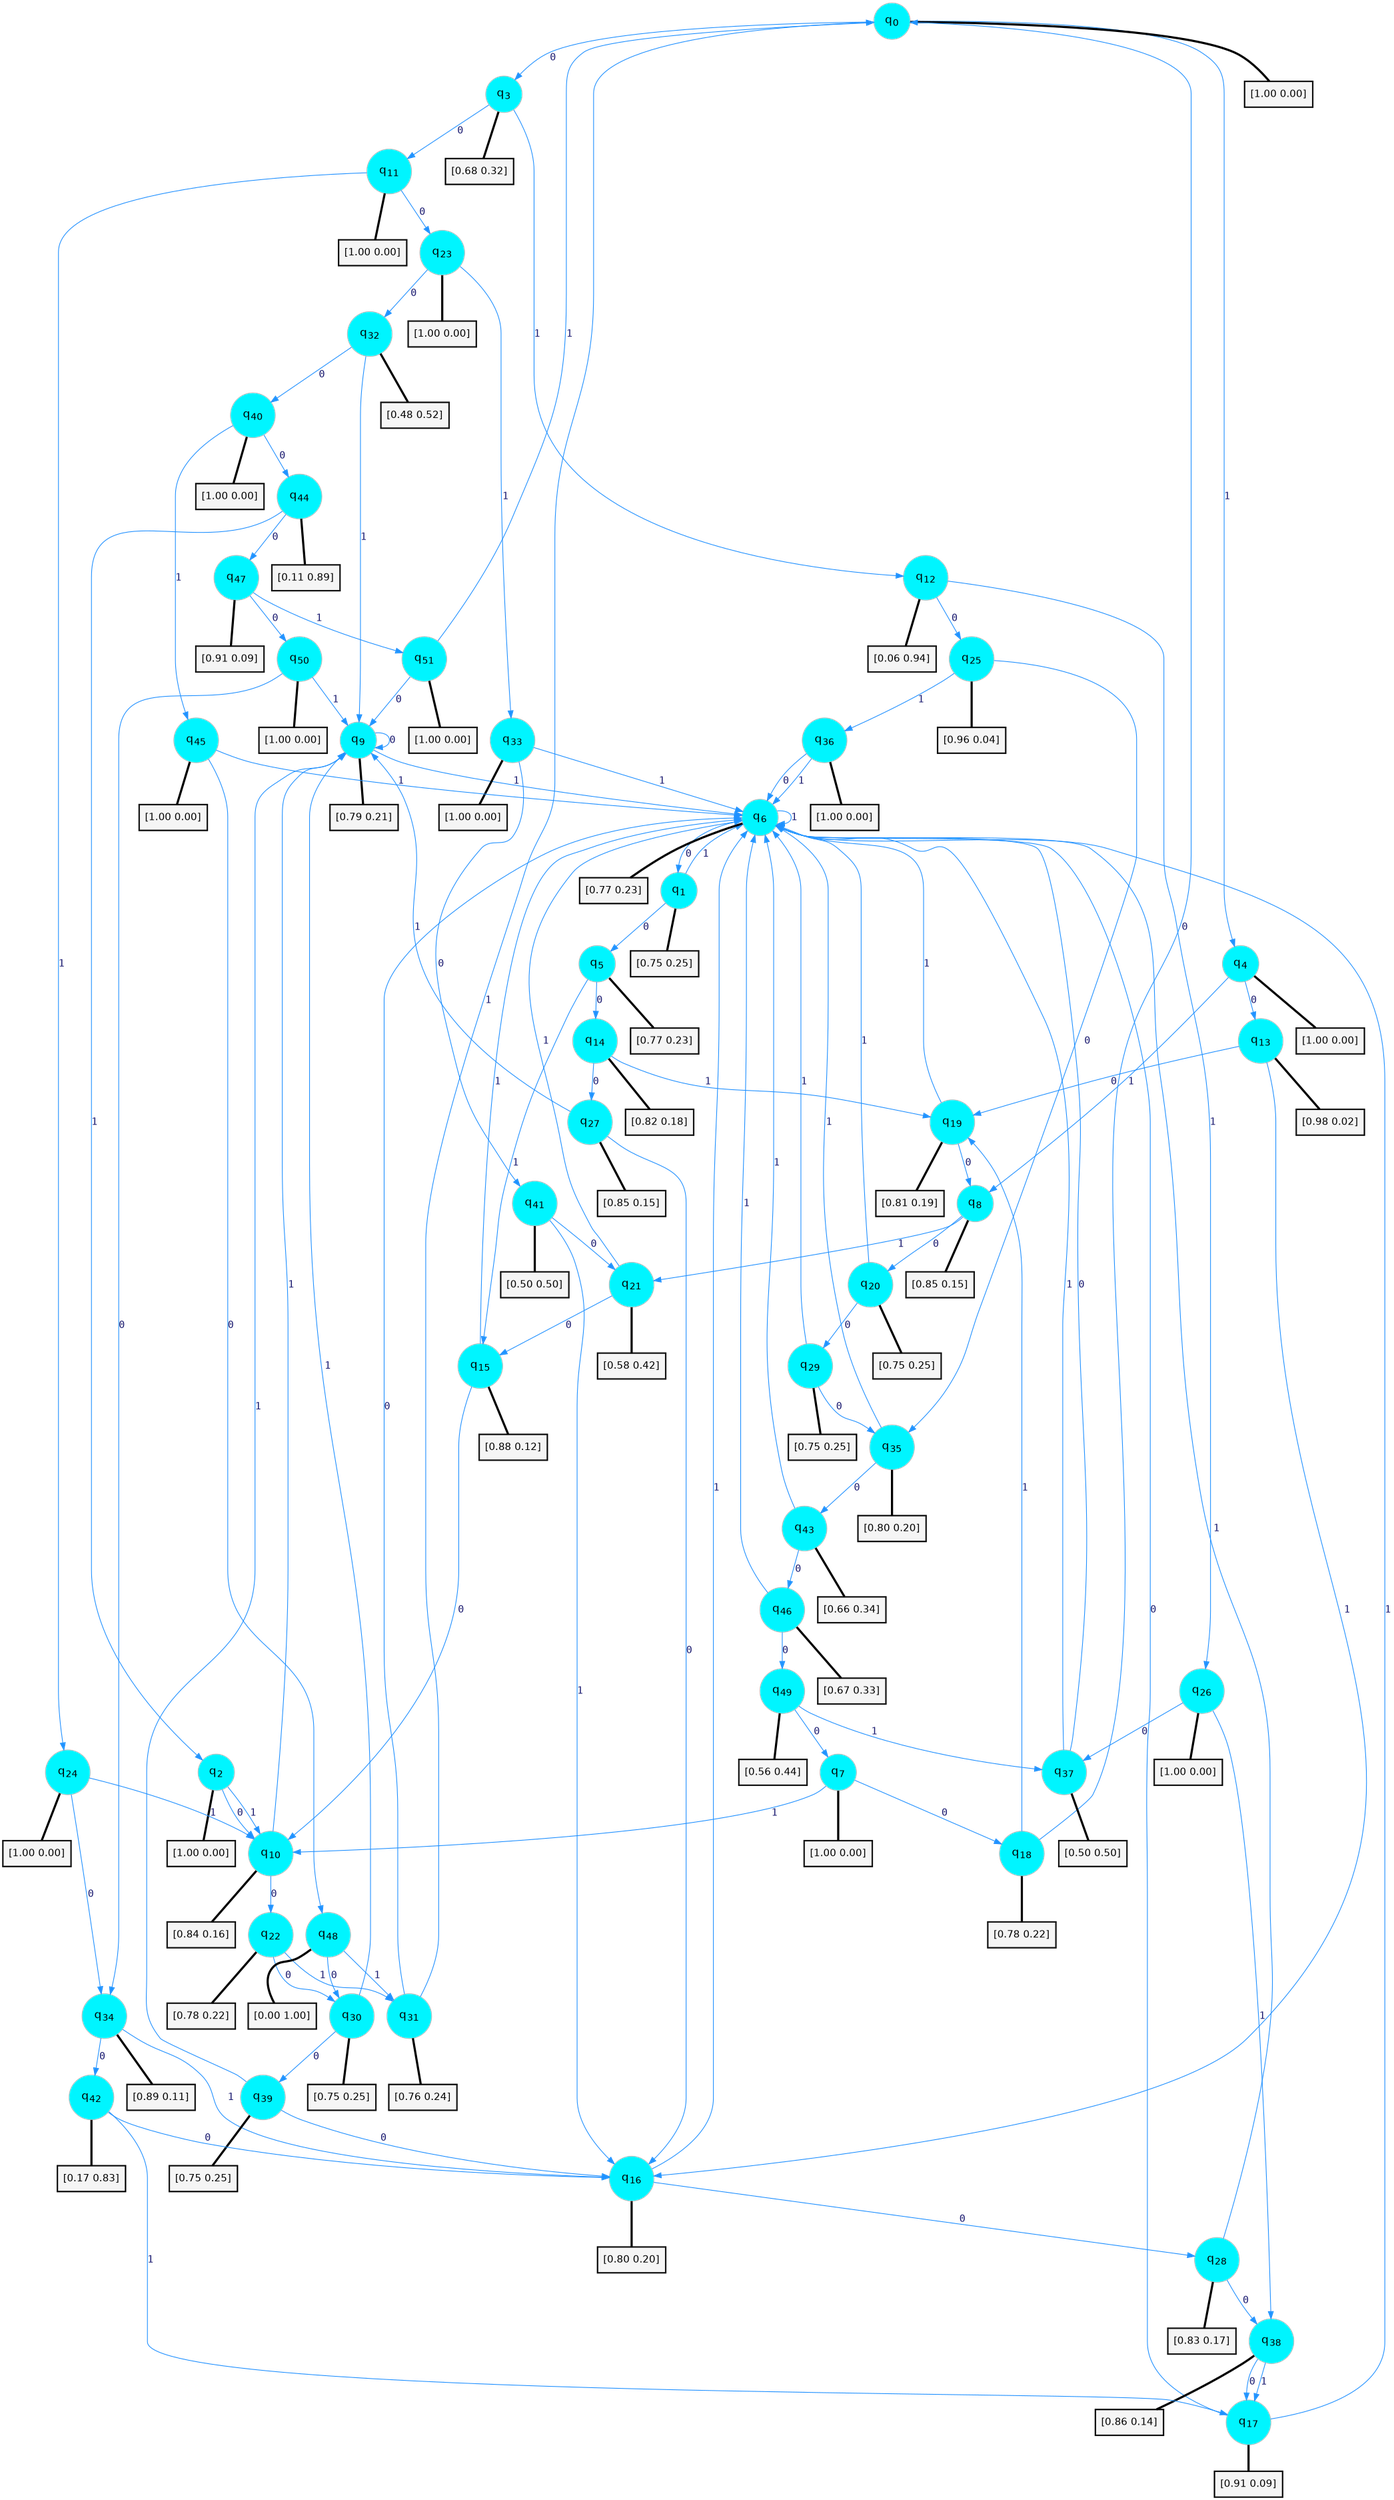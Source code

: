 digraph G {
graph [
bgcolor=transparent, dpi=300, rankdir=TD, size="40,25"];
node [
color=gray, fillcolor=turquoise1, fontcolor=black, fontname=Helvetica, fontsize=16, fontweight=bold, shape=circle, style=filled];
edge [
arrowsize=1, color=dodgerblue1, fontcolor=midnightblue, fontname=courier, fontweight=bold, penwidth=1, style=solid, weight=20];
0[label=<q<SUB>0</SUB>>];
1[label=<q<SUB>1</SUB>>];
2[label=<q<SUB>2</SUB>>];
3[label=<q<SUB>3</SUB>>];
4[label=<q<SUB>4</SUB>>];
5[label=<q<SUB>5</SUB>>];
6[label=<q<SUB>6</SUB>>];
7[label=<q<SUB>7</SUB>>];
8[label=<q<SUB>8</SUB>>];
9[label=<q<SUB>9</SUB>>];
10[label=<q<SUB>10</SUB>>];
11[label=<q<SUB>11</SUB>>];
12[label=<q<SUB>12</SUB>>];
13[label=<q<SUB>13</SUB>>];
14[label=<q<SUB>14</SUB>>];
15[label=<q<SUB>15</SUB>>];
16[label=<q<SUB>16</SUB>>];
17[label=<q<SUB>17</SUB>>];
18[label=<q<SUB>18</SUB>>];
19[label=<q<SUB>19</SUB>>];
20[label=<q<SUB>20</SUB>>];
21[label=<q<SUB>21</SUB>>];
22[label=<q<SUB>22</SUB>>];
23[label=<q<SUB>23</SUB>>];
24[label=<q<SUB>24</SUB>>];
25[label=<q<SUB>25</SUB>>];
26[label=<q<SUB>26</SUB>>];
27[label=<q<SUB>27</SUB>>];
28[label=<q<SUB>28</SUB>>];
29[label=<q<SUB>29</SUB>>];
30[label=<q<SUB>30</SUB>>];
31[label=<q<SUB>31</SUB>>];
32[label=<q<SUB>32</SUB>>];
33[label=<q<SUB>33</SUB>>];
34[label=<q<SUB>34</SUB>>];
35[label=<q<SUB>35</SUB>>];
36[label=<q<SUB>36</SUB>>];
37[label=<q<SUB>37</SUB>>];
38[label=<q<SUB>38</SUB>>];
39[label=<q<SUB>39</SUB>>];
40[label=<q<SUB>40</SUB>>];
41[label=<q<SUB>41</SUB>>];
42[label=<q<SUB>42</SUB>>];
43[label=<q<SUB>43</SUB>>];
44[label=<q<SUB>44</SUB>>];
45[label=<q<SUB>45</SUB>>];
46[label=<q<SUB>46</SUB>>];
47[label=<q<SUB>47</SUB>>];
48[label=<q<SUB>48</SUB>>];
49[label=<q<SUB>49</SUB>>];
50[label=<q<SUB>50</SUB>>];
51[label=<q<SUB>51</SUB>>];
52[label="[1.00 0.00]", shape=box,fontcolor=black, fontname=Helvetica, fontsize=14, penwidth=2, fillcolor=whitesmoke,color=black];
53[label="[0.75 0.25]", shape=box,fontcolor=black, fontname=Helvetica, fontsize=14, penwidth=2, fillcolor=whitesmoke,color=black];
54[label="[1.00 0.00]", shape=box,fontcolor=black, fontname=Helvetica, fontsize=14, penwidth=2, fillcolor=whitesmoke,color=black];
55[label="[0.68 0.32]", shape=box,fontcolor=black, fontname=Helvetica, fontsize=14, penwidth=2, fillcolor=whitesmoke,color=black];
56[label="[1.00 0.00]", shape=box,fontcolor=black, fontname=Helvetica, fontsize=14, penwidth=2, fillcolor=whitesmoke,color=black];
57[label="[0.77 0.23]", shape=box,fontcolor=black, fontname=Helvetica, fontsize=14, penwidth=2, fillcolor=whitesmoke,color=black];
58[label="[0.77 0.23]", shape=box,fontcolor=black, fontname=Helvetica, fontsize=14, penwidth=2, fillcolor=whitesmoke,color=black];
59[label="[1.00 0.00]", shape=box,fontcolor=black, fontname=Helvetica, fontsize=14, penwidth=2, fillcolor=whitesmoke,color=black];
60[label="[0.85 0.15]", shape=box,fontcolor=black, fontname=Helvetica, fontsize=14, penwidth=2, fillcolor=whitesmoke,color=black];
61[label="[0.79 0.21]", shape=box,fontcolor=black, fontname=Helvetica, fontsize=14, penwidth=2, fillcolor=whitesmoke,color=black];
62[label="[0.84 0.16]", shape=box,fontcolor=black, fontname=Helvetica, fontsize=14, penwidth=2, fillcolor=whitesmoke,color=black];
63[label="[1.00 0.00]", shape=box,fontcolor=black, fontname=Helvetica, fontsize=14, penwidth=2, fillcolor=whitesmoke,color=black];
64[label="[0.06 0.94]", shape=box,fontcolor=black, fontname=Helvetica, fontsize=14, penwidth=2, fillcolor=whitesmoke,color=black];
65[label="[0.98 0.02]", shape=box,fontcolor=black, fontname=Helvetica, fontsize=14, penwidth=2, fillcolor=whitesmoke,color=black];
66[label="[0.82 0.18]", shape=box,fontcolor=black, fontname=Helvetica, fontsize=14, penwidth=2, fillcolor=whitesmoke,color=black];
67[label="[0.88 0.12]", shape=box,fontcolor=black, fontname=Helvetica, fontsize=14, penwidth=2, fillcolor=whitesmoke,color=black];
68[label="[0.80 0.20]", shape=box,fontcolor=black, fontname=Helvetica, fontsize=14, penwidth=2, fillcolor=whitesmoke,color=black];
69[label="[0.91 0.09]", shape=box,fontcolor=black, fontname=Helvetica, fontsize=14, penwidth=2, fillcolor=whitesmoke,color=black];
70[label="[0.78 0.22]", shape=box,fontcolor=black, fontname=Helvetica, fontsize=14, penwidth=2, fillcolor=whitesmoke,color=black];
71[label="[0.81 0.19]", shape=box,fontcolor=black, fontname=Helvetica, fontsize=14, penwidth=2, fillcolor=whitesmoke,color=black];
72[label="[0.75 0.25]", shape=box,fontcolor=black, fontname=Helvetica, fontsize=14, penwidth=2, fillcolor=whitesmoke,color=black];
73[label="[0.58 0.42]", shape=box,fontcolor=black, fontname=Helvetica, fontsize=14, penwidth=2, fillcolor=whitesmoke,color=black];
74[label="[0.78 0.22]", shape=box,fontcolor=black, fontname=Helvetica, fontsize=14, penwidth=2, fillcolor=whitesmoke,color=black];
75[label="[1.00 0.00]", shape=box,fontcolor=black, fontname=Helvetica, fontsize=14, penwidth=2, fillcolor=whitesmoke,color=black];
76[label="[1.00 0.00]", shape=box,fontcolor=black, fontname=Helvetica, fontsize=14, penwidth=2, fillcolor=whitesmoke,color=black];
77[label="[0.96 0.04]", shape=box,fontcolor=black, fontname=Helvetica, fontsize=14, penwidth=2, fillcolor=whitesmoke,color=black];
78[label="[1.00 0.00]", shape=box,fontcolor=black, fontname=Helvetica, fontsize=14, penwidth=2, fillcolor=whitesmoke,color=black];
79[label="[0.85 0.15]", shape=box,fontcolor=black, fontname=Helvetica, fontsize=14, penwidth=2, fillcolor=whitesmoke,color=black];
80[label="[0.83 0.17]", shape=box,fontcolor=black, fontname=Helvetica, fontsize=14, penwidth=2, fillcolor=whitesmoke,color=black];
81[label="[0.75 0.25]", shape=box,fontcolor=black, fontname=Helvetica, fontsize=14, penwidth=2, fillcolor=whitesmoke,color=black];
82[label="[0.75 0.25]", shape=box,fontcolor=black, fontname=Helvetica, fontsize=14, penwidth=2, fillcolor=whitesmoke,color=black];
83[label="[0.76 0.24]", shape=box,fontcolor=black, fontname=Helvetica, fontsize=14, penwidth=2, fillcolor=whitesmoke,color=black];
84[label="[0.48 0.52]", shape=box,fontcolor=black, fontname=Helvetica, fontsize=14, penwidth=2, fillcolor=whitesmoke,color=black];
85[label="[1.00 0.00]", shape=box,fontcolor=black, fontname=Helvetica, fontsize=14, penwidth=2, fillcolor=whitesmoke,color=black];
86[label="[0.89 0.11]", shape=box,fontcolor=black, fontname=Helvetica, fontsize=14, penwidth=2, fillcolor=whitesmoke,color=black];
87[label="[0.80 0.20]", shape=box,fontcolor=black, fontname=Helvetica, fontsize=14, penwidth=2, fillcolor=whitesmoke,color=black];
88[label="[1.00 0.00]", shape=box,fontcolor=black, fontname=Helvetica, fontsize=14, penwidth=2, fillcolor=whitesmoke,color=black];
89[label="[0.50 0.50]", shape=box,fontcolor=black, fontname=Helvetica, fontsize=14, penwidth=2, fillcolor=whitesmoke,color=black];
90[label="[0.86 0.14]", shape=box,fontcolor=black, fontname=Helvetica, fontsize=14, penwidth=2, fillcolor=whitesmoke,color=black];
91[label="[0.75 0.25]", shape=box,fontcolor=black, fontname=Helvetica, fontsize=14, penwidth=2, fillcolor=whitesmoke,color=black];
92[label="[1.00 0.00]", shape=box,fontcolor=black, fontname=Helvetica, fontsize=14, penwidth=2, fillcolor=whitesmoke,color=black];
93[label="[0.50 0.50]", shape=box,fontcolor=black, fontname=Helvetica, fontsize=14, penwidth=2, fillcolor=whitesmoke,color=black];
94[label="[0.17 0.83]", shape=box,fontcolor=black, fontname=Helvetica, fontsize=14, penwidth=2, fillcolor=whitesmoke,color=black];
95[label="[0.66 0.34]", shape=box,fontcolor=black, fontname=Helvetica, fontsize=14, penwidth=2, fillcolor=whitesmoke,color=black];
96[label="[0.11 0.89]", shape=box,fontcolor=black, fontname=Helvetica, fontsize=14, penwidth=2, fillcolor=whitesmoke,color=black];
97[label="[1.00 0.00]", shape=box,fontcolor=black, fontname=Helvetica, fontsize=14, penwidth=2, fillcolor=whitesmoke,color=black];
98[label="[0.67 0.33]", shape=box,fontcolor=black, fontname=Helvetica, fontsize=14, penwidth=2, fillcolor=whitesmoke,color=black];
99[label="[0.91 0.09]", shape=box,fontcolor=black, fontname=Helvetica, fontsize=14, penwidth=2, fillcolor=whitesmoke,color=black];
100[label="[0.00 1.00]", shape=box,fontcolor=black, fontname=Helvetica, fontsize=14, penwidth=2, fillcolor=whitesmoke,color=black];
101[label="[0.56 0.44]", shape=box,fontcolor=black, fontname=Helvetica, fontsize=14, penwidth=2, fillcolor=whitesmoke,color=black];
102[label="[1.00 0.00]", shape=box,fontcolor=black, fontname=Helvetica, fontsize=14, penwidth=2, fillcolor=whitesmoke,color=black];
103[label="[1.00 0.00]", shape=box,fontcolor=black, fontname=Helvetica, fontsize=14, penwidth=2, fillcolor=whitesmoke,color=black];
0->3 [label=0];
0->4 [label=1];
0->52 [arrowhead=none, penwidth=3,color=black];
1->5 [label=0];
1->6 [label=1];
1->53 [arrowhead=none, penwidth=3,color=black];
2->10 [label=0];
2->10 [label=1];
2->54 [arrowhead=none, penwidth=3,color=black];
3->11 [label=0];
3->12 [label=1];
3->55 [arrowhead=none, penwidth=3,color=black];
4->13 [label=0];
4->8 [label=1];
4->56 [arrowhead=none, penwidth=3,color=black];
5->14 [label=0];
5->15 [label=1];
5->57 [arrowhead=none, penwidth=3,color=black];
6->1 [label=0];
6->6 [label=1];
6->58 [arrowhead=none, penwidth=3,color=black];
7->18 [label=0];
7->10 [label=1];
7->59 [arrowhead=none, penwidth=3,color=black];
8->20 [label=0];
8->21 [label=1];
8->60 [arrowhead=none, penwidth=3,color=black];
9->9 [label=0];
9->6 [label=1];
9->61 [arrowhead=none, penwidth=3,color=black];
10->22 [label=0];
10->9 [label=1];
10->62 [arrowhead=none, penwidth=3,color=black];
11->23 [label=0];
11->24 [label=1];
11->63 [arrowhead=none, penwidth=3,color=black];
12->25 [label=0];
12->26 [label=1];
12->64 [arrowhead=none, penwidth=3,color=black];
13->19 [label=0];
13->16 [label=1];
13->65 [arrowhead=none, penwidth=3,color=black];
14->27 [label=0];
14->19 [label=1];
14->66 [arrowhead=none, penwidth=3,color=black];
15->10 [label=0];
15->6 [label=1];
15->67 [arrowhead=none, penwidth=3,color=black];
16->28 [label=0];
16->6 [label=1];
16->68 [arrowhead=none, penwidth=3,color=black];
17->6 [label=0];
17->6 [label=1];
17->69 [arrowhead=none, penwidth=3,color=black];
18->0 [label=0];
18->19 [label=1];
18->70 [arrowhead=none, penwidth=3,color=black];
19->8 [label=0];
19->6 [label=1];
19->71 [arrowhead=none, penwidth=3,color=black];
20->29 [label=0];
20->6 [label=1];
20->72 [arrowhead=none, penwidth=3,color=black];
21->15 [label=0];
21->6 [label=1];
21->73 [arrowhead=none, penwidth=3,color=black];
22->30 [label=0];
22->31 [label=1];
22->74 [arrowhead=none, penwidth=3,color=black];
23->32 [label=0];
23->33 [label=1];
23->75 [arrowhead=none, penwidth=3,color=black];
24->34 [label=0];
24->10 [label=1];
24->76 [arrowhead=none, penwidth=3,color=black];
25->35 [label=0];
25->36 [label=1];
25->77 [arrowhead=none, penwidth=3,color=black];
26->37 [label=0];
26->38 [label=1];
26->78 [arrowhead=none, penwidth=3,color=black];
27->16 [label=0];
27->9 [label=1];
27->79 [arrowhead=none, penwidth=3,color=black];
28->38 [label=0];
28->6 [label=1];
28->80 [arrowhead=none, penwidth=3,color=black];
29->35 [label=0];
29->6 [label=1];
29->81 [arrowhead=none, penwidth=3,color=black];
30->39 [label=0];
30->9 [label=1];
30->82 [arrowhead=none, penwidth=3,color=black];
31->6 [label=0];
31->0 [label=1];
31->83 [arrowhead=none, penwidth=3,color=black];
32->40 [label=0];
32->9 [label=1];
32->84 [arrowhead=none, penwidth=3,color=black];
33->41 [label=0];
33->6 [label=1];
33->85 [arrowhead=none, penwidth=3,color=black];
34->42 [label=0];
34->16 [label=1];
34->86 [arrowhead=none, penwidth=3,color=black];
35->43 [label=0];
35->6 [label=1];
35->87 [arrowhead=none, penwidth=3,color=black];
36->6 [label=0];
36->6 [label=1];
36->88 [arrowhead=none, penwidth=3,color=black];
37->6 [label=0];
37->6 [label=1];
37->89 [arrowhead=none, penwidth=3,color=black];
38->17 [label=0];
38->17 [label=1];
38->90 [arrowhead=none, penwidth=3,color=black];
39->16 [label=0];
39->9 [label=1];
39->91 [arrowhead=none, penwidth=3,color=black];
40->44 [label=0];
40->45 [label=1];
40->92 [arrowhead=none, penwidth=3,color=black];
41->21 [label=0];
41->16 [label=1];
41->93 [arrowhead=none, penwidth=3,color=black];
42->16 [label=0];
42->17 [label=1];
42->94 [arrowhead=none, penwidth=3,color=black];
43->46 [label=0];
43->6 [label=1];
43->95 [arrowhead=none, penwidth=3,color=black];
44->47 [label=0];
44->2 [label=1];
44->96 [arrowhead=none, penwidth=3,color=black];
45->48 [label=0];
45->6 [label=1];
45->97 [arrowhead=none, penwidth=3,color=black];
46->49 [label=0];
46->6 [label=1];
46->98 [arrowhead=none, penwidth=3,color=black];
47->50 [label=0];
47->51 [label=1];
47->99 [arrowhead=none, penwidth=3,color=black];
48->30 [label=0];
48->31 [label=1];
48->100 [arrowhead=none, penwidth=3,color=black];
49->7 [label=0];
49->37 [label=1];
49->101 [arrowhead=none, penwidth=3,color=black];
50->34 [label=0];
50->9 [label=1];
50->102 [arrowhead=none, penwidth=3,color=black];
51->9 [label=0];
51->0 [label=1];
51->103 [arrowhead=none, penwidth=3,color=black];
}
